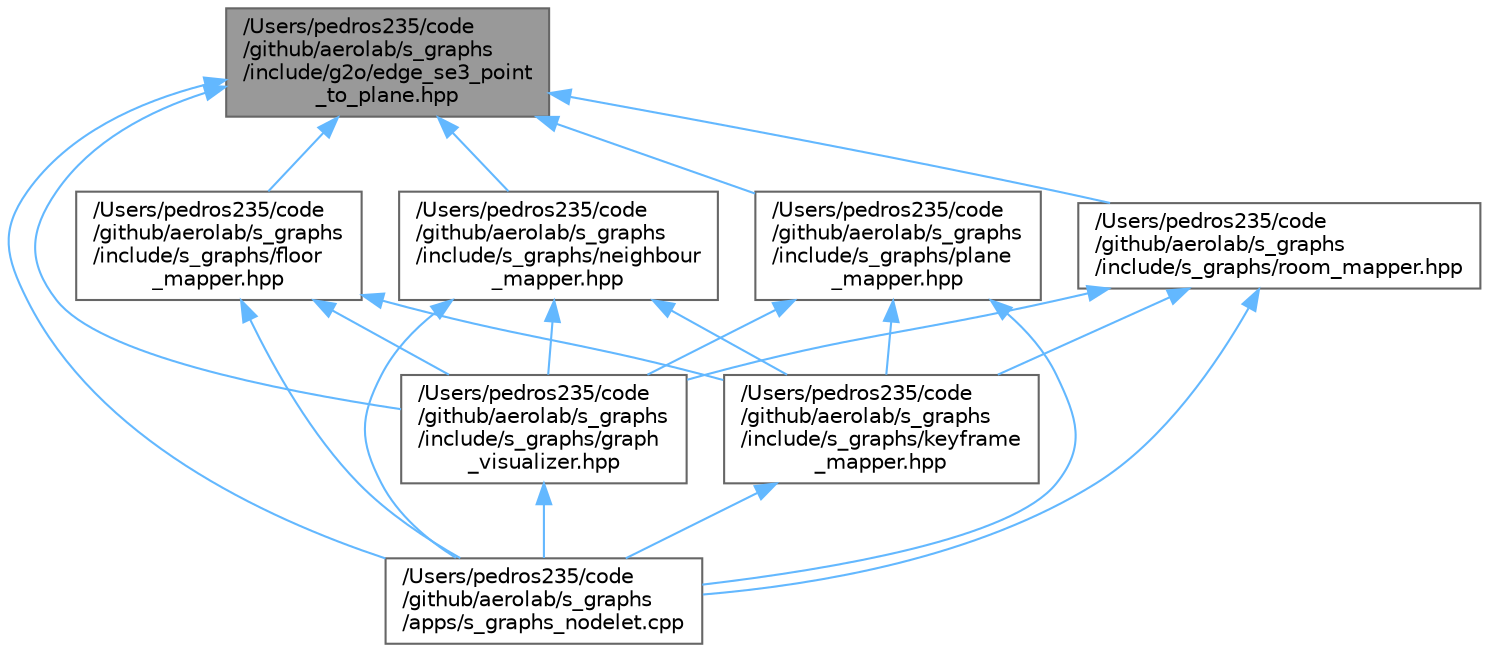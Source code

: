 digraph "/Users/pedros235/code/github/aerolab/s_graphs/include/g2o/edge_se3_point_to_plane.hpp"
{
 // LATEX_PDF_SIZE
  bgcolor="transparent";
  edge [fontname=Helvetica,fontsize=10,labelfontname=Helvetica,labelfontsize=10];
  node [fontname=Helvetica,fontsize=10,shape=box,height=0.2,width=0.4];
  Node1 [label="/Users/pedros235/code\l/github/aerolab/s_graphs\l/include/g2o/edge_se3_point\l_to_plane.hpp",height=0.2,width=0.4,color="gray40", fillcolor="grey60", style="filled", fontcolor="black",tooltip=" "];
  Node1 -> Node2 [dir="back",color="steelblue1",style="solid"];
  Node2 [label="/Users/pedros235/code\l/github/aerolab/s_graphs\l/apps/s_graphs_nodelet.cpp",height=0.2,width=0.4,color="grey40", fillcolor="white", style="filled",URL="$s__graphs__nodelet_8cpp.html",tooltip=" "];
  Node1 -> Node3 [dir="back",color="steelblue1",style="solid"];
  Node3 [label="/Users/pedros235/code\l/github/aerolab/s_graphs\l/include/s_graphs/floor\l_mapper.hpp",height=0.2,width=0.4,color="grey40", fillcolor="white", style="filled",URL="$floor__mapper_8hpp.html",tooltip=" "];
  Node3 -> Node2 [dir="back",color="steelblue1",style="solid"];
  Node3 -> Node4 [dir="back",color="steelblue1",style="solid"];
  Node4 [label="/Users/pedros235/code\l/github/aerolab/s_graphs\l/include/s_graphs/graph\l_visualizer.hpp",height=0.2,width=0.4,color="grey40", fillcolor="white", style="filled",URL="$graph__visualizer_8hpp.html",tooltip=" "];
  Node4 -> Node2 [dir="back",color="steelblue1",style="solid"];
  Node3 -> Node5 [dir="back",color="steelblue1",style="solid"];
  Node5 [label="/Users/pedros235/code\l/github/aerolab/s_graphs\l/include/s_graphs/keyframe\l_mapper.hpp",height=0.2,width=0.4,color="grey40", fillcolor="white", style="filled",URL="$keyframe__mapper_8hpp.html",tooltip=" "];
  Node5 -> Node2 [dir="back",color="steelblue1",style="solid"];
  Node1 -> Node4 [dir="back",color="steelblue1",style="solid"];
  Node1 -> Node6 [dir="back",color="steelblue1",style="solid"];
  Node6 [label="/Users/pedros235/code\l/github/aerolab/s_graphs\l/include/s_graphs/neighbour\l_mapper.hpp",height=0.2,width=0.4,color="grey40", fillcolor="white", style="filled",URL="$neighbour__mapper_8hpp.html",tooltip=" "];
  Node6 -> Node2 [dir="back",color="steelblue1",style="solid"];
  Node6 -> Node4 [dir="back",color="steelblue1",style="solid"];
  Node6 -> Node5 [dir="back",color="steelblue1",style="solid"];
  Node1 -> Node7 [dir="back",color="steelblue1",style="solid"];
  Node7 [label="/Users/pedros235/code\l/github/aerolab/s_graphs\l/include/s_graphs/plane\l_mapper.hpp",height=0.2,width=0.4,color="grey40", fillcolor="white", style="filled",URL="$plane__mapper_8hpp.html",tooltip=" "];
  Node7 -> Node2 [dir="back",color="steelblue1",style="solid"];
  Node7 -> Node4 [dir="back",color="steelblue1",style="solid"];
  Node7 -> Node5 [dir="back",color="steelblue1",style="solid"];
  Node1 -> Node8 [dir="back",color="steelblue1",style="solid"];
  Node8 [label="/Users/pedros235/code\l/github/aerolab/s_graphs\l/include/s_graphs/room_mapper.hpp",height=0.2,width=0.4,color="grey40", fillcolor="white", style="filled",URL="$room__mapper_8hpp.html",tooltip=" "];
  Node8 -> Node2 [dir="back",color="steelblue1",style="solid"];
  Node8 -> Node4 [dir="back",color="steelblue1",style="solid"];
  Node8 -> Node5 [dir="back",color="steelblue1",style="solid"];
}
